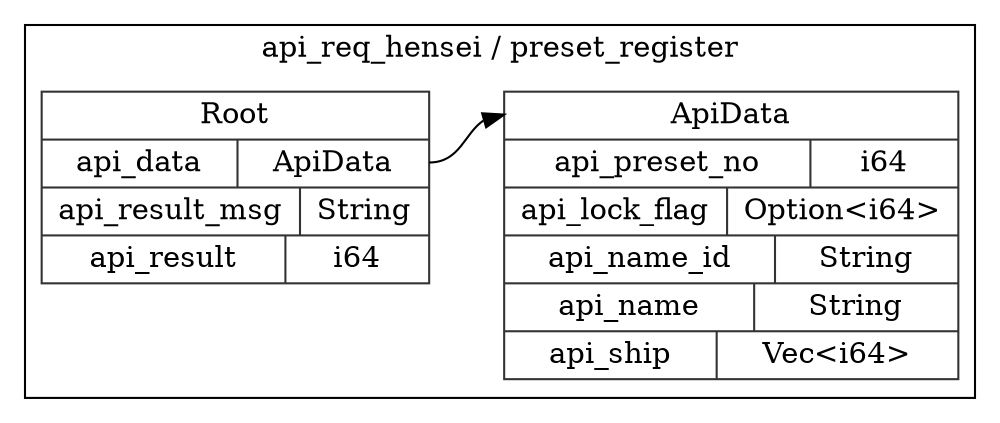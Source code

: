 digraph {
  rankdir=LR;
  subgraph cluster_0 {
    label="api_req_hensei / preset_register";
    node [style="filled", color=white, style="solid", color=gray20];
    api_req_hensei__preset_register__Root [label="<Root> Root  | { api_data | <api_data> ApiData } | { api_result_msg | <api_result_msg> String } | { api_result | <api_result> i64 }", shape=record];
    api_req_hensei__preset_register__ApiData;
    api_req_hensei__preset_register__Root:api_data:e -> api_req_hensei__preset_register__ApiData:ApiData:w;
    api_req_hensei__preset_register__ApiData [label="<ApiData> ApiData  | { api_preset_no | <api_preset_no> i64 } | { api_lock_flag | <api_lock_flag> Option\<i64\> } | { api_name_id | <api_name_id> String } | { api_name | <api_name> String } | { api_ship | <api_ship> Vec\<i64\> }", shape=record];
  }
}
